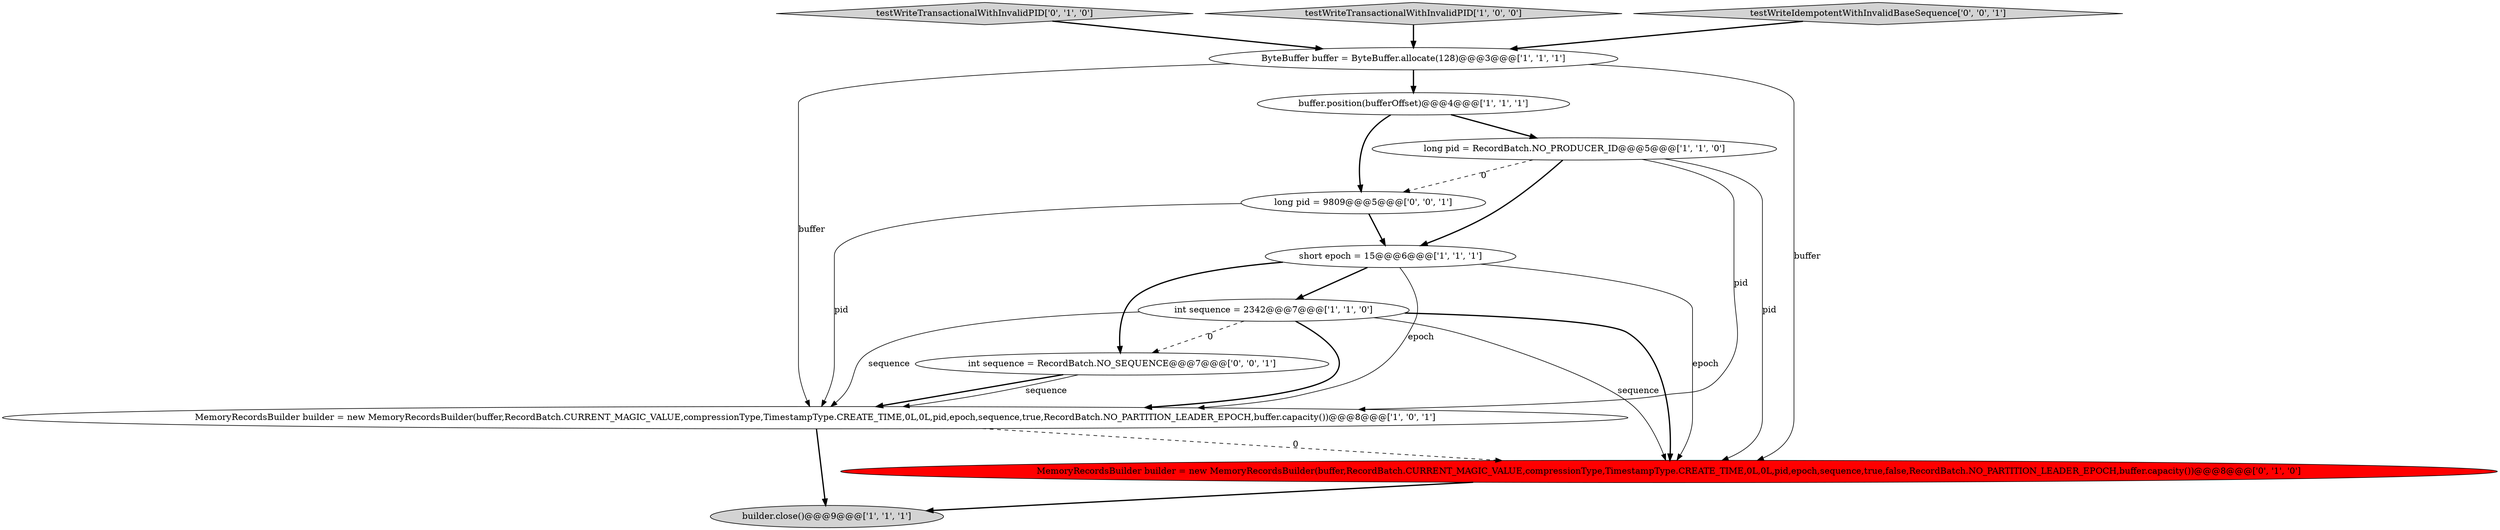 digraph {
3 [style = filled, label = "short epoch = 15@@@6@@@['1', '1', '1']", fillcolor = white, shape = ellipse image = "AAA0AAABBB1BBB"];
7 [style = filled, label = "buffer.position(bufferOffset)@@@4@@@['1', '1', '1']", fillcolor = white, shape = ellipse image = "AAA0AAABBB1BBB"];
1 [style = filled, label = "builder.close()@@@9@@@['1', '1', '1']", fillcolor = lightgray, shape = ellipse image = "AAA0AAABBB1BBB"];
9 [style = filled, label = "MemoryRecordsBuilder builder = new MemoryRecordsBuilder(buffer,RecordBatch.CURRENT_MAGIC_VALUE,compressionType,TimestampType.CREATE_TIME,0L,0L,pid,epoch,sequence,true,false,RecordBatch.NO_PARTITION_LEADER_EPOCH,buffer.capacity())@@@8@@@['0', '1', '0']", fillcolor = red, shape = ellipse image = "AAA1AAABBB2BBB"];
8 [style = filled, label = "testWriteTransactionalWithInvalidPID['0', '1', '0']", fillcolor = lightgray, shape = diamond image = "AAA0AAABBB2BBB"];
11 [style = filled, label = "long pid = 9809@@@5@@@['0', '0', '1']", fillcolor = white, shape = ellipse image = "AAA0AAABBB3BBB"];
0 [style = filled, label = "ByteBuffer buffer = ByteBuffer.allocate(128)@@@3@@@['1', '1', '1']", fillcolor = white, shape = ellipse image = "AAA0AAABBB1BBB"];
12 [style = filled, label = "int sequence = RecordBatch.NO_SEQUENCE@@@7@@@['0', '0', '1']", fillcolor = white, shape = ellipse image = "AAA0AAABBB3BBB"];
4 [style = filled, label = "testWriteTransactionalWithInvalidPID['1', '0', '0']", fillcolor = lightgray, shape = diamond image = "AAA0AAABBB1BBB"];
6 [style = filled, label = "MemoryRecordsBuilder builder = new MemoryRecordsBuilder(buffer,RecordBatch.CURRENT_MAGIC_VALUE,compressionType,TimestampType.CREATE_TIME,0L,0L,pid,epoch,sequence,true,RecordBatch.NO_PARTITION_LEADER_EPOCH,buffer.capacity())@@@8@@@['1', '0', '1']", fillcolor = white, shape = ellipse image = "AAA0AAABBB1BBB"];
5 [style = filled, label = "long pid = RecordBatch.NO_PRODUCER_ID@@@5@@@['1', '1', '0']", fillcolor = white, shape = ellipse image = "AAA0AAABBB1BBB"];
10 [style = filled, label = "testWriteIdempotentWithInvalidBaseSequence['0', '0', '1']", fillcolor = lightgray, shape = diamond image = "AAA0AAABBB3BBB"];
2 [style = filled, label = "int sequence = 2342@@@7@@@['1', '1', '0']", fillcolor = white, shape = ellipse image = "AAA0AAABBB1BBB"];
5->3 [style = bold, label=""];
7->11 [style = bold, label=""];
11->6 [style = solid, label="pid"];
2->6 [style = bold, label=""];
0->6 [style = solid, label="buffer"];
6->9 [style = dashed, label="0"];
2->9 [style = bold, label=""];
3->12 [style = bold, label=""];
12->6 [style = bold, label=""];
5->6 [style = solid, label="pid"];
4->0 [style = bold, label=""];
0->7 [style = bold, label=""];
8->0 [style = bold, label=""];
2->6 [style = solid, label="sequence"];
6->1 [style = bold, label=""];
2->12 [style = dashed, label="0"];
7->5 [style = bold, label=""];
3->2 [style = bold, label=""];
5->11 [style = dashed, label="0"];
11->3 [style = bold, label=""];
0->9 [style = solid, label="buffer"];
10->0 [style = bold, label=""];
2->9 [style = solid, label="sequence"];
3->9 [style = solid, label="epoch"];
9->1 [style = bold, label=""];
12->6 [style = solid, label="sequence"];
3->6 [style = solid, label="epoch"];
5->9 [style = solid, label="pid"];
}
